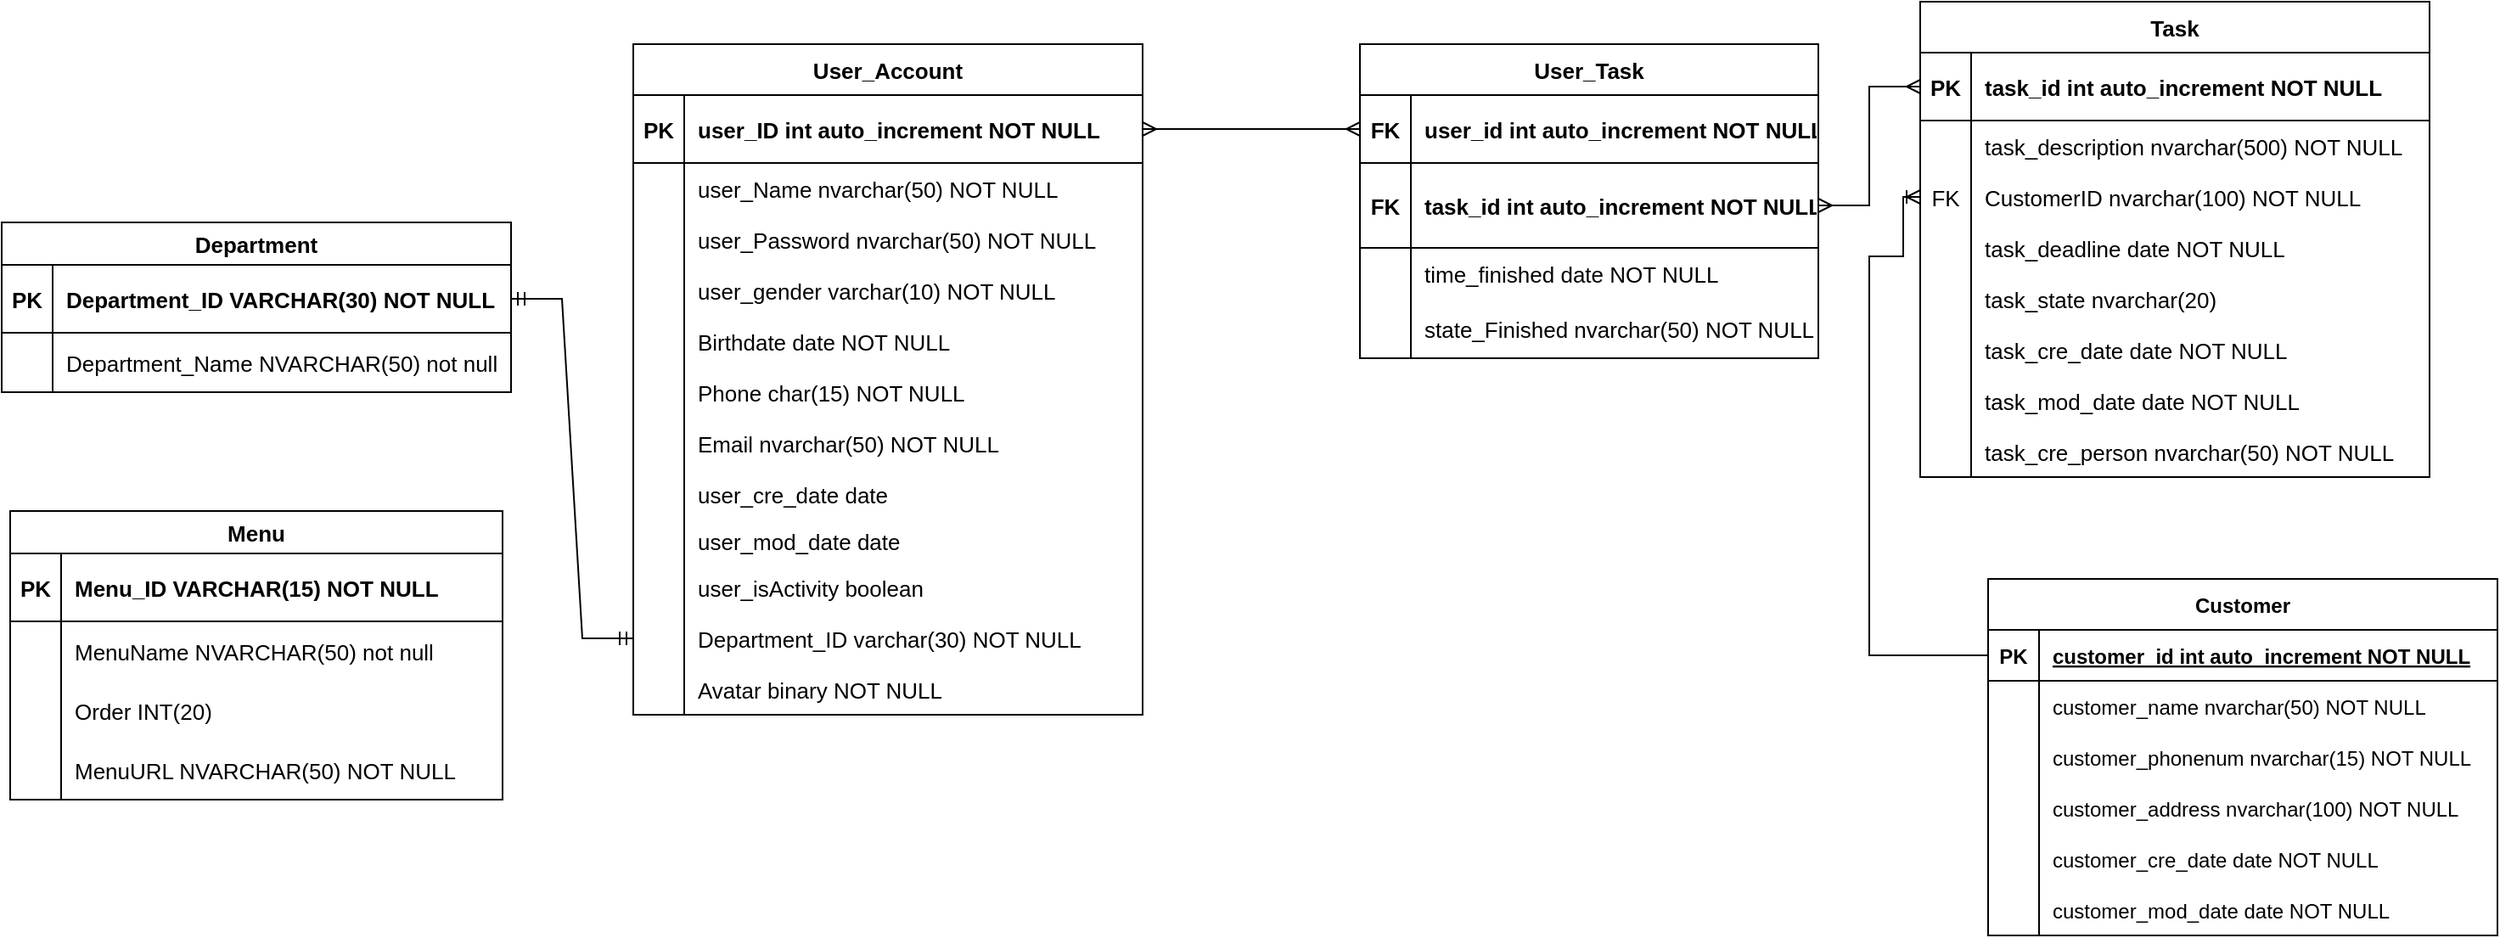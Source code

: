 <mxfile version="21.1.4" type="google">
  <diagram id="R2lEEEUBdFMjLlhIrx00" name="Page-1">
    <mxGraphModel grid="1" page="1" gridSize="10" guides="1" tooltips="1" connect="1" arrows="1" fold="1" pageScale="1" pageWidth="850" pageHeight="1100" math="0" shadow="0" extFonts="Permanent Marker^https://fonts.googleapis.com/css?family=Permanent+Marker">
      <root>
        <mxCell id="0" />
        <mxCell id="1" parent="0" />
        <mxCell id="C-vyLk0tnHw3VtMMgP7b-23" value="User_Account" style="shape=table;startSize=30;container=1;collapsible=1;childLayout=tableLayout;fixedRows=1;rowLines=0;fontStyle=1;align=center;resizeLast=1;fontSize=13;" vertex="1" parent="1">
          <mxGeometry x="272" y="45" width="300" height="395" as="geometry" />
        </mxCell>
        <mxCell id="C-vyLk0tnHw3VtMMgP7b-24" value="" style="shape=partialRectangle;collapsible=0;dropTarget=0;pointerEvents=0;fillColor=none;points=[[0,0.5],[1,0.5]];portConstraint=eastwest;top=0;left=0;right=0;bottom=1;fontSize=13;" vertex="1" parent="C-vyLk0tnHw3VtMMgP7b-23">
          <mxGeometry y="30" width="300" height="40" as="geometry" />
        </mxCell>
        <mxCell id="C-vyLk0tnHw3VtMMgP7b-25" value="PK" style="shape=partialRectangle;overflow=hidden;connectable=0;fillColor=none;top=0;left=0;bottom=0;right=0;fontStyle=1;fontSize=13;" vertex="1" parent="C-vyLk0tnHw3VtMMgP7b-24">
          <mxGeometry width="30" height="40" as="geometry">
            <mxRectangle width="30" height="40" as="alternateBounds" />
          </mxGeometry>
        </mxCell>
        <mxCell id="C-vyLk0tnHw3VtMMgP7b-26" value="user_ID int auto_increment NOT NULL " style="shape=partialRectangle;overflow=hidden;connectable=0;fillColor=none;top=0;left=0;bottom=0;right=0;align=left;spacingLeft=6;fontStyle=1;fontSize=13;" vertex="1" parent="C-vyLk0tnHw3VtMMgP7b-24">
          <mxGeometry x="30" width="270" height="40" as="geometry">
            <mxRectangle width="270" height="40" as="alternateBounds" />
          </mxGeometry>
        </mxCell>
        <mxCell id="C-vyLk0tnHw3VtMMgP7b-27" value="" style="shape=partialRectangle;collapsible=0;dropTarget=0;pointerEvents=0;fillColor=none;points=[[0,0.5],[1,0.5]];portConstraint=eastwest;top=0;left=0;right=0;bottom=0;fontSize=13;" vertex="1" parent="C-vyLk0tnHw3VtMMgP7b-23">
          <mxGeometry y="70" width="300" height="30" as="geometry" />
        </mxCell>
        <mxCell id="C-vyLk0tnHw3VtMMgP7b-28" value="" style="shape=partialRectangle;overflow=hidden;connectable=0;fillColor=none;top=0;left=0;bottom=0;right=0;fontSize=13;" vertex="1" parent="C-vyLk0tnHw3VtMMgP7b-27">
          <mxGeometry width="30" height="30" as="geometry">
            <mxRectangle width="30" height="30" as="alternateBounds" />
          </mxGeometry>
        </mxCell>
        <mxCell id="C-vyLk0tnHw3VtMMgP7b-29" value="user_Name nvarchar(50) NOT NULL" style="shape=partialRectangle;overflow=hidden;connectable=0;fillColor=none;top=0;left=0;bottom=0;right=0;align=left;spacingLeft=6;fontSize=13;" vertex="1" parent="C-vyLk0tnHw3VtMMgP7b-27">
          <mxGeometry x="30" width="270" height="30" as="geometry">
            <mxRectangle width="270" height="30" as="alternateBounds" />
          </mxGeometry>
        </mxCell>
        <mxCell id="prA6mU_sixb9fJJflWp0-28" value="" style="shape=partialRectangle;collapsible=0;dropTarget=0;pointerEvents=0;fillColor=none;points=[[0,0.5],[1,0.5]];portConstraint=eastwest;top=0;left=0;right=0;bottom=0;fontSize=13;" vertex="1" parent="C-vyLk0tnHw3VtMMgP7b-23">
          <mxGeometry y="100" width="300" height="30" as="geometry" />
        </mxCell>
        <mxCell id="prA6mU_sixb9fJJflWp0-29" value="" style="shape=partialRectangle;overflow=hidden;connectable=0;fillColor=none;top=0;left=0;bottom=0;right=0;fontSize=13;" vertex="1" parent="prA6mU_sixb9fJJflWp0-28">
          <mxGeometry width="30" height="30" as="geometry">
            <mxRectangle width="30" height="30" as="alternateBounds" />
          </mxGeometry>
        </mxCell>
        <mxCell id="prA6mU_sixb9fJJflWp0-30" value="user_Password nvarchar(50) NOT NULL" style="shape=partialRectangle;overflow=hidden;connectable=0;fillColor=none;top=0;left=0;bottom=0;right=0;align=left;spacingLeft=6;fontSize=13;" vertex="1" parent="prA6mU_sixb9fJJflWp0-28">
          <mxGeometry x="30" width="270" height="30" as="geometry">
            <mxRectangle width="270" height="30" as="alternateBounds" />
          </mxGeometry>
        </mxCell>
        <mxCell id="DdTX_X6-NOfNU6_jPgPi-24" value="" style="shape=partialRectangle;collapsible=0;dropTarget=0;pointerEvents=0;fillColor=none;points=[[0,0.5],[1,0.5]];portConstraint=eastwest;top=0;left=0;right=0;bottom=0;fontSize=13;" vertex="1" parent="C-vyLk0tnHw3VtMMgP7b-23">
          <mxGeometry y="130" width="300" height="30" as="geometry" />
        </mxCell>
        <mxCell id="DdTX_X6-NOfNU6_jPgPi-25" value="" style="shape=partialRectangle;overflow=hidden;connectable=0;fillColor=none;top=0;left=0;bottom=0;right=0;fontSize=13;" vertex="1" parent="DdTX_X6-NOfNU6_jPgPi-24">
          <mxGeometry width="30" height="30" as="geometry">
            <mxRectangle width="30" height="30" as="alternateBounds" />
          </mxGeometry>
        </mxCell>
        <mxCell id="DdTX_X6-NOfNU6_jPgPi-26" value="user_gender varchar(10) NOT NULL" style="shape=partialRectangle;overflow=hidden;connectable=0;fillColor=none;top=0;left=0;bottom=0;right=0;align=left;spacingLeft=6;fontSize=13;" vertex="1" parent="DdTX_X6-NOfNU6_jPgPi-24">
          <mxGeometry x="30" width="270" height="30" as="geometry">
            <mxRectangle width="270" height="30" as="alternateBounds" />
          </mxGeometry>
        </mxCell>
        <mxCell id="DdTX_X6-NOfNU6_jPgPi-120" value="" style="shape=partialRectangle;collapsible=0;dropTarget=0;pointerEvents=0;fillColor=none;points=[[0,0.5],[1,0.5]];portConstraint=eastwest;top=0;left=0;right=0;bottom=0;fontSize=13;" vertex="1" parent="C-vyLk0tnHw3VtMMgP7b-23">
          <mxGeometry y="160" width="300" height="30" as="geometry" />
        </mxCell>
        <mxCell id="DdTX_X6-NOfNU6_jPgPi-121" value="" style="shape=partialRectangle;overflow=hidden;connectable=0;fillColor=none;top=0;left=0;bottom=0;right=0;fontSize=13;" vertex="1" parent="DdTX_X6-NOfNU6_jPgPi-120">
          <mxGeometry width="30" height="30" as="geometry">
            <mxRectangle width="30" height="30" as="alternateBounds" />
          </mxGeometry>
        </mxCell>
        <mxCell id="DdTX_X6-NOfNU6_jPgPi-122" value="Birthdate date NOT NULL" style="shape=partialRectangle;overflow=hidden;connectable=0;fillColor=none;top=0;left=0;bottom=0;right=0;align=left;spacingLeft=6;fontSize=13;" vertex="1" parent="DdTX_X6-NOfNU6_jPgPi-120">
          <mxGeometry x="30" width="270" height="30" as="geometry">
            <mxRectangle width="270" height="30" as="alternateBounds" />
          </mxGeometry>
        </mxCell>
        <mxCell id="prA6mU_sixb9fJJflWp0-19" value="" style="shape=partialRectangle;collapsible=0;dropTarget=0;pointerEvents=0;fillColor=none;points=[[0,0.5],[1,0.5]];portConstraint=eastwest;top=0;left=0;right=0;bottom=0;fontSize=13;" vertex="1" parent="C-vyLk0tnHw3VtMMgP7b-23">
          <mxGeometry y="190" width="300" height="30" as="geometry" />
        </mxCell>
        <mxCell id="prA6mU_sixb9fJJflWp0-20" value="" style="shape=partialRectangle;overflow=hidden;connectable=0;fillColor=none;top=0;left=0;bottom=0;right=0;fontSize=13;" vertex="1" parent="prA6mU_sixb9fJJflWp0-19">
          <mxGeometry width="30" height="30" as="geometry">
            <mxRectangle width="30" height="30" as="alternateBounds" />
          </mxGeometry>
        </mxCell>
        <mxCell id="prA6mU_sixb9fJJflWp0-21" value="Phone char(15) NOT NULL" style="shape=partialRectangle;overflow=hidden;connectable=0;fillColor=none;top=0;left=0;bottom=0;right=0;align=left;spacingLeft=6;fontSize=13;" vertex="1" parent="prA6mU_sixb9fJJflWp0-19">
          <mxGeometry x="30" width="270" height="30" as="geometry">
            <mxRectangle width="270" height="30" as="alternateBounds" />
          </mxGeometry>
        </mxCell>
        <mxCell id="prA6mU_sixb9fJJflWp0-31" value="" style="shape=partialRectangle;collapsible=0;dropTarget=0;pointerEvents=0;fillColor=none;points=[[0,0.5],[1,0.5]];portConstraint=eastwest;top=0;left=0;right=0;bottom=0;fontSize=13;" vertex="1" parent="C-vyLk0tnHw3VtMMgP7b-23">
          <mxGeometry y="220" width="300" height="30" as="geometry" />
        </mxCell>
        <mxCell id="prA6mU_sixb9fJJflWp0-32" value="" style="shape=partialRectangle;overflow=hidden;connectable=0;fillColor=none;top=0;left=0;bottom=0;right=0;fontSize=13;" vertex="1" parent="prA6mU_sixb9fJJflWp0-31">
          <mxGeometry width="30" height="30" as="geometry">
            <mxRectangle width="30" height="30" as="alternateBounds" />
          </mxGeometry>
        </mxCell>
        <mxCell id="prA6mU_sixb9fJJflWp0-33" value="Email nvarchar(50) NOT NULL" style="shape=partialRectangle;overflow=hidden;connectable=0;fillColor=none;top=0;left=0;bottom=0;right=0;align=left;spacingLeft=6;fontSize=13;" vertex="1" parent="prA6mU_sixb9fJJflWp0-31">
          <mxGeometry x="30" width="270" height="30" as="geometry">
            <mxRectangle width="270" height="30" as="alternateBounds" />
          </mxGeometry>
        </mxCell>
        <mxCell id="prA6mU_sixb9fJJflWp0-74" value="" style="shape=partialRectangle;collapsible=0;dropTarget=0;pointerEvents=0;fillColor=none;points=[[0,0.5],[1,0.5]];portConstraint=eastwest;top=0;left=0;right=0;bottom=0;fontSize=13;" vertex="1" parent="C-vyLk0tnHw3VtMMgP7b-23">
          <mxGeometry y="250" width="300" height="30" as="geometry" />
        </mxCell>
        <mxCell id="prA6mU_sixb9fJJflWp0-75" value="" style="shape=partialRectangle;overflow=hidden;connectable=0;fillColor=none;top=0;left=0;bottom=0;right=0;fontSize=13;" vertex="1" parent="prA6mU_sixb9fJJflWp0-74">
          <mxGeometry width="30" height="30" as="geometry">
            <mxRectangle width="30" height="30" as="alternateBounds" />
          </mxGeometry>
        </mxCell>
        <mxCell id="prA6mU_sixb9fJJflWp0-76" value="user_cre_date date " style="shape=partialRectangle;overflow=hidden;connectable=0;fillColor=none;top=0;left=0;bottom=0;right=0;align=left;spacingLeft=6;fontSize=13;" vertex="1" parent="prA6mU_sixb9fJJflWp0-74">
          <mxGeometry x="30" width="270" height="30" as="geometry">
            <mxRectangle width="270" height="30" as="alternateBounds" />
          </mxGeometry>
        </mxCell>
        <mxCell id="prA6mU_sixb9fJJflWp0-77" value="" style="shape=partialRectangle;collapsible=0;dropTarget=0;pointerEvents=0;fillColor=none;points=[[0,0.5],[1,0.5]];portConstraint=eastwest;top=0;left=0;right=0;bottom=0;fontSize=13;" vertex="1" parent="C-vyLk0tnHw3VtMMgP7b-23">
          <mxGeometry y="280" width="300" height="25" as="geometry" />
        </mxCell>
        <mxCell id="prA6mU_sixb9fJJflWp0-78" value="" style="shape=partialRectangle;overflow=hidden;connectable=0;fillColor=none;top=0;left=0;bottom=0;right=0;fontSize=13;" vertex="1" parent="prA6mU_sixb9fJJflWp0-77">
          <mxGeometry width="30" height="25" as="geometry">
            <mxRectangle width="30" height="25" as="alternateBounds" />
          </mxGeometry>
        </mxCell>
        <mxCell id="prA6mU_sixb9fJJflWp0-79" value="user_mod_date date " style="shape=partialRectangle;overflow=hidden;connectable=0;fillColor=none;top=0;left=0;bottom=0;right=0;align=left;spacingLeft=6;fontSize=13;" vertex="1" parent="prA6mU_sixb9fJJflWp0-77">
          <mxGeometry x="30" width="270" height="25" as="geometry">
            <mxRectangle width="270" height="25" as="alternateBounds" />
          </mxGeometry>
        </mxCell>
        <mxCell id="prA6mU_sixb9fJJflWp0-80" value="" style="shape=partialRectangle;collapsible=0;dropTarget=0;pointerEvents=0;fillColor=none;points=[[0,0.5],[1,0.5]];portConstraint=eastwest;top=0;left=0;right=0;bottom=0;fontSize=13;" vertex="1" parent="C-vyLk0tnHw3VtMMgP7b-23">
          <mxGeometry y="305" width="300" height="30" as="geometry" />
        </mxCell>
        <mxCell id="prA6mU_sixb9fJJflWp0-81" value="" style="shape=partialRectangle;overflow=hidden;connectable=0;fillColor=none;top=0;left=0;bottom=0;right=0;fontSize=13;" vertex="1" parent="prA6mU_sixb9fJJflWp0-80">
          <mxGeometry width="30" height="30" as="geometry">
            <mxRectangle width="30" height="30" as="alternateBounds" />
          </mxGeometry>
        </mxCell>
        <mxCell id="prA6mU_sixb9fJJflWp0-82" value="user_isActivity boolean " style="shape=partialRectangle;overflow=hidden;connectable=0;fillColor=none;top=0;left=0;bottom=0;right=0;align=left;spacingLeft=6;fontSize=13;" vertex="1" parent="prA6mU_sixb9fJJflWp0-80">
          <mxGeometry x="30" width="270" height="30" as="geometry">
            <mxRectangle width="270" height="30" as="alternateBounds" />
          </mxGeometry>
        </mxCell>
        <mxCell id="DdTX_X6-NOfNU6_jPgPi-31" value="" style="shape=partialRectangle;collapsible=0;dropTarget=0;pointerEvents=0;fillColor=none;points=[[0,0.5],[1,0.5]];portConstraint=eastwest;top=0;left=0;right=0;bottom=0;fontSize=13;" vertex="1" parent="C-vyLk0tnHw3VtMMgP7b-23">
          <mxGeometry y="335" width="300" height="30" as="geometry" />
        </mxCell>
        <mxCell id="DdTX_X6-NOfNU6_jPgPi-32" value="" style="shape=partialRectangle;overflow=hidden;connectable=0;fillColor=none;top=0;left=0;bottom=0;right=0;fontSize=13;" vertex="1" parent="DdTX_X6-NOfNU6_jPgPi-31">
          <mxGeometry width="30" height="30" as="geometry">
            <mxRectangle width="30" height="30" as="alternateBounds" />
          </mxGeometry>
        </mxCell>
        <mxCell id="DdTX_X6-NOfNU6_jPgPi-33" value="Department_ID varchar(30) NOT NULL" style="shape=partialRectangle;overflow=hidden;connectable=0;fillColor=none;top=0;left=0;bottom=0;right=0;align=left;spacingLeft=6;fontSize=13;" vertex="1" parent="DdTX_X6-NOfNU6_jPgPi-31">
          <mxGeometry x="30" width="270" height="30" as="geometry">
            <mxRectangle width="270" height="30" as="alternateBounds" />
          </mxGeometry>
        </mxCell>
        <mxCell id="DdTX_X6-NOfNU6_jPgPi-126" value="" style="shape=partialRectangle;collapsible=0;dropTarget=0;pointerEvents=0;fillColor=none;points=[[0,0.5],[1,0.5]];portConstraint=eastwest;top=0;left=0;right=0;bottom=0;fontSize=13;" vertex="1" parent="C-vyLk0tnHw3VtMMgP7b-23">
          <mxGeometry y="365" width="300" height="30" as="geometry" />
        </mxCell>
        <mxCell id="DdTX_X6-NOfNU6_jPgPi-127" value="" style="shape=partialRectangle;overflow=hidden;connectable=0;fillColor=none;top=0;left=0;bottom=0;right=0;fontSize=13;" vertex="1" parent="DdTX_X6-NOfNU6_jPgPi-126">
          <mxGeometry width="30" height="30" as="geometry">
            <mxRectangle width="30" height="30" as="alternateBounds" />
          </mxGeometry>
        </mxCell>
        <mxCell id="DdTX_X6-NOfNU6_jPgPi-128" value="Avatar binary NOT NULL" style="shape=partialRectangle;overflow=hidden;connectable=0;fillColor=none;top=0;left=0;bottom=0;right=0;align=left;spacingLeft=6;fontSize=13;" vertex="1" parent="DdTX_X6-NOfNU6_jPgPi-126">
          <mxGeometry x="30" width="270" height="30" as="geometry">
            <mxRectangle width="270" height="30" as="alternateBounds" />
          </mxGeometry>
        </mxCell>
        <mxCell id="prA6mU_sixb9fJJflWp0-43" value="Task" style="shape=table;startSize=30;container=1;collapsible=1;childLayout=tableLayout;fixedRows=1;rowLines=0;fontStyle=1;align=center;resizeLast=1;fontSize=13;" vertex="1" parent="1">
          <mxGeometry x="1030" y="20" width="300" height="280" as="geometry" />
        </mxCell>
        <mxCell id="prA6mU_sixb9fJJflWp0-44" value="" style="shape=partialRectangle;collapsible=0;dropTarget=0;pointerEvents=0;fillColor=none;points=[[0,0.5],[1,0.5]];portConstraint=eastwest;top=0;left=0;right=0;bottom=1;fontSize=13;" vertex="1" parent="prA6mU_sixb9fJJflWp0-43">
          <mxGeometry y="30" width="300" height="40" as="geometry" />
        </mxCell>
        <mxCell id="prA6mU_sixb9fJJflWp0-45" value="PK" style="shape=partialRectangle;overflow=hidden;connectable=0;fillColor=none;top=0;left=0;bottom=0;right=0;fontStyle=1;fontSize=13;" vertex="1" parent="prA6mU_sixb9fJJflWp0-44">
          <mxGeometry width="30" height="40" as="geometry">
            <mxRectangle width="30" height="40" as="alternateBounds" />
          </mxGeometry>
        </mxCell>
        <mxCell id="prA6mU_sixb9fJJflWp0-46" value="task_id int auto_increment NOT NULL " style="shape=partialRectangle;overflow=hidden;connectable=0;fillColor=none;top=0;left=0;bottom=0;right=0;align=left;spacingLeft=6;fontStyle=1;fontSize=13;" vertex="1" parent="prA6mU_sixb9fJJflWp0-44">
          <mxGeometry x="30" width="270" height="40" as="geometry">
            <mxRectangle width="270" height="40" as="alternateBounds" />
          </mxGeometry>
        </mxCell>
        <mxCell id="prA6mU_sixb9fJJflWp0-47" value="" style="shape=partialRectangle;collapsible=0;dropTarget=0;pointerEvents=0;fillColor=none;points=[[0,0.5],[1,0.5]];portConstraint=eastwest;top=0;left=0;right=0;bottom=0;fontSize=13;" vertex="1" parent="prA6mU_sixb9fJJflWp0-43">
          <mxGeometry y="70" width="300" height="30" as="geometry" />
        </mxCell>
        <mxCell id="prA6mU_sixb9fJJflWp0-48" value="" style="shape=partialRectangle;overflow=hidden;connectable=0;fillColor=none;top=0;left=0;bottom=0;right=0;fontSize=13;" vertex="1" parent="prA6mU_sixb9fJJflWp0-47">
          <mxGeometry width="30" height="30" as="geometry">
            <mxRectangle width="30" height="30" as="alternateBounds" />
          </mxGeometry>
        </mxCell>
        <mxCell id="prA6mU_sixb9fJJflWp0-49" value="task_description nvarchar(500) NOT NULL" style="shape=partialRectangle;overflow=hidden;connectable=0;fillColor=none;top=0;left=0;bottom=0;right=0;align=left;spacingLeft=6;fontSize=13;" vertex="1" parent="prA6mU_sixb9fJJflWp0-47">
          <mxGeometry x="30" width="270" height="30" as="geometry">
            <mxRectangle width="270" height="30" as="alternateBounds" />
          </mxGeometry>
        </mxCell>
        <mxCell id="prA6mU_sixb9fJJflWp0-83" value="" style="shape=partialRectangle;collapsible=0;dropTarget=0;pointerEvents=0;fillColor=none;points=[[0,0.5],[1,0.5]];portConstraint=eastwest;top=0;left=0;right=0;bottom=0;fontSize=13;" vertex="1" parent="prA6mU_sixb9fJJflWp0-43">
          <mxGeometry y="100" width="300" height="30" as="geometry" />
        </mxCell>
        <mxCell id="prA6mU_sixb9fJJflWp0-84" value="FK" style="shape=partialRectangle;overflow=hidden;connectable=0;fillColor=none;top=0;left=0;bottom=0;right=0;fontSize=13;" vertex="1" parent="prA6mU_sixb9fJJflWp0-83">
          <mxGeometry width="30" height="30" as="geometry">
            <mxRectangle width="30" height="30" as="alternateBounds" />
          </mxGeometry>
        </mxCell>
        <mxCell id="prA6mU_sixb9fJJflWp0-85" value="CustomerID nvarchar(100) NOT NULL" style="shape=partialRectangle;overflow=hidden;connectable=0;fillColor=none;top=0;left=0;bottom=0;right=0;align=left;spacingLeft=6;fontSize=13;" vertex="1" parent="prA6mU_sixb9fJJflWp0-83">
          <mxGeometry x="30" width="270" height="30" as="geometry">
            <mxRectangle width="270" height="30" as="alternateBounds" />
          </mxGeometry>
        </mxCell>
        <mxCell id="prA6mU_sixb9fJJflWp0-50" value="" style="shape=partialRectangle;collapsible=0;dropTarget=0;pointerEvents=0;fillColor=none;points=[[0,0.5],[1,0.5]];portConstraint=eastwest;top=0;left=0;right=0;bottom=0;fontSize=13;" vertex="1" parent="prA6mU_sixb9fJJflWp0-43">
          <mxGeometry y="130" width="300" height="30" as="geometry" />
        </mxCell>
        <mxCell id="prA6mU_sixb9fJJflWp0-51" value="" style="shape=partialRectangle;overflow=hidden;connectable=0;fillColor=none;top=0;left=0;bottom=0;right=0;fontSize=13;" vertex="1" parent="prA6mU_sixb9fJJflWp0-50">
          <mxGeometry width="30" height="30" as="geometry">
            <mxRectangle width="30" height="30" as="alternateBounds" />
          </mxGeometry>
        </mxCell>
        <mxCell id="prA6mU_sixb9fJJflWp0-52" value="task_deadline date NOT NULL" style="shape=partialRectangle;overflow=hidden;connectable=0;fillColor=none;top=0;left=0;bottom=0;right=0;align=left;spacingLeft=6;fontSize=13;" vertex="1" parent="prA6mU_sixb9fJJflWp0-50">
          <mxGeometry x="30" width="270" height="30" as="geometry">
            <mxRectangle width="270" height="30" as="alternateBounds" />
          </mxGeometry>
        </mxCell>
        <mxCell id="prA6mU_sixb9fJJflWp0-59" value="" style="shape=partialRectangle;collapsible=0;dropTarget=0;pointerEvents=0;fillColor=none;points=[[0,0.5],[1,0.5]];portConstraint=eastwest;top=0;left=0;right=0;bottom=0;fontSize=13;" vertex="1" parent="prA6mU_sixb9fJJflWp0-43">
          <mxGeometry y="160" width="300" height="30" as="geometry" />
        </mxCell>
        <mxCell id="prA6mU_sixb9fJJflWp0-60" value="" style="shape=partialRectangle;overflow=hidden;connectable=0;fillColor=none;top=0;left=0;bottom=0;right=0;fontSize=13;" vertex="1" parent="prA6mU_sixb9fJJflWp0-59">
          <mxGeometry width="30" height="30" as="geometry">
            <mxRectangle width="30" height="30" as="alternateBounds" />
          </mxGeometry>
        </mxCell>
        <mxCell id="prA6mU_sixb9fJJflWp0-61" value="task_state nvarchar(20)" style="shape=partialRectangle;overflow=hidden;connectable=0;fillColor=none;top=0;left=0;bottom=0;right=0;align=left;spacingLeft=6;fontSize=13;" vertex="1" parent="prA6mU_sixb9fJJflWp0-59">
          <mxGeometry x="30" width="270" height="30" as="geometry">
            <mxRectangle width="270" height="30" as="alternateBounds" />
          </mxGeometry>
        </mxCell>
        <mxCell id="prA6mU_sixb9fJJflWp0-53" value="" style="shape=partialRectangle;collapsible=0;dropTarget=0;pointerEvents=0;fillColor=none;points=[[0,0.5],[1,0.5]];portConstraint=eastwest;top=0;left=0;right=0;bottom=0;fontSize=13;" vertex="1" parent="prA6mU_sixb9fJJflWp0-43">
          <mxGeometry y="190" width="300" height="30" as="geometry" />
        </mxCell>
        <mxCell id="prA6mU_sixb9fJJflWp0-54" value="" style="shape=partialRectangle;overflow=hidden;connectable=0;fillColor=none;top=0;left=0;bottom=0;right=0;fontSize=13;" vertex="1" parent="prA6mU_sixb9fJJflWp0-53">
          <mxGeometry width="30" height="30" as="geometry">
            <mxRectangle width="30" height="30" as="alternateBounds" />
          </mxGeometry>
        </mxCell>
        <mxCell id="prA6mU_sixb9fJJflWp0-55" value="task_cre_date date NOT NULL" style="shape=partialRectangle;overflow=hidden;connectable=0;fillColor=none;top=0;left=0;bottom=0;right=0;align=left;spacingLeft=6;fontSize=13;" vertex="1" parent="prA6mU_sixb9fJJflWp0-53">
          <mxGeometry x="30" width="270" height="30" as="geometry">
            <mxRectangle width="270" height="30" as="alternateBounds" />
          </mxGeometry>
        </mxCell>
        <mxCell id="prA6mU_sixb9fJJflWp0-56" value="" style="shape=partialRectangle;collapsible=0;dropTarget=0;pointerEvents=0;fillColor=none;points=[[0,0.5],[1,0.5]];portConstraint=eastwest;top=0;left=0;right=0;bottom=0;fontSize=13;" vertex="1" parent="prA6mU_sixb9fJJflWp0-43">
          <mxGeometry y="220" width="300" height="30" as="geometry" />
        </mxCell>
        <mxCell id="prA6mU_sixb9fJJflWp0-57" value="" style="shape=partialRectangle;overflow=hidden;connectable=0;fillColor=none;top=0;left=0;bottom=0;right=0;fontSize=13;" vertex="1" parent="prA6mU_sixb9fJJflWp0-56">
          <mxGeometry width="30" height="30" as="geometry">
            <mxRectangle width="30" height="30" as="alternateBounds" />
          </mxGeometry>
        </mxCell>
        <mxCell id="prA6mU_sixb9fJJflWp0-58" value="task_mod_date date NOT NULL" style="shape=partialRectangle;overflow=hidden;connectable=0;fillColor=none;top=0;left=0;bottom=0;right=0;align=left;spacingLeft=6;fontSize=13;" vertex="1" parent="prA6mU_sixb9fJJflWp0-56">
          <mxGeometry x="30" width="270" height="30" as="geometry">
            <mxRectangle width="270" height="30" as="alternateBounds" />
          </mxGeometry>
        </mxCell>
        <mxCell id="prA6mU_sixb9fJJflWp0-86" value="" style="shape=partialRectangle;collapsible=0;dropTarget=0;pointerEvents=0;fillColor=none;points=[[0,0.5],[1,0.5]];portConstraint=eastwest;top=0;left=0;right=0;bottom=0;fontSize=13;" vertex="1" parent="prA6mU_sixb9fJJflWp0-43">
          <mxGeometry y="250" width="300" height="30" as="geometry" />
        </mxCell>
        <mxCell id="prA6mU_sixb9fJJflWp0-87" value="" style="shape=partialRectangle;overflow=hidden;connectable=0;fillColor=none;top=0;left=0;bottom=0;right=0;fontSize=13;" vertex="1" parent="prA6mU_sixb9fJJflWp0-86">
          <mxGeometry width="30" height="30" as="geometry">
            <mxRectangle width="30" height="30" as="alternateBounds" />
          </mxGeometry>
        </mxCell>
        <mxCell id="prA6mU_sixb9fJJflWp0-88" value="task_cre_person nvarchar(50) NOT NULL" style="shape=partialRectangle;overflow=hidden;connectable=0;fillColor=none;top=0;left=0;bottom=0;right=0;align=left;spacingLeft=6;fontSize=13;" vertex="1" parent="prA6mU_sixb9fJJflWp0-86">
          <mxGeometry x="30" width="270" height="30" as="geometry">
            <mxRectangle width="270" height="30" as="alternateBounds" />
          </mxGeometry>
        </mxCell>
        <mxCell id="prA6mU_sixb9fJJflWp0-89" value="User_Task" style="shape=table;startSize=30;container=1;collapsible=1;childLayout=tableLayout;fixedRows=1;rowLines=0;fontStyle=1;align=center;resizeLast=1;fontSize=13;" vertex="1" parent="1">
          <mxGeometry x="700" y="45" width="270" height="185" as="geometry" />
        </mxCell>
        <mxCell id="prA6mU_sixb9fJJflWp0-90" value="" style="shape=partialRectangle;collapsible=0;dropTarget=0;pointerEvents=0;fillColor=none;points=[[0,0.5],[1,0.5]];portConstraint=eastwest;top=0;left=0;right=0;bottom=1;fontSize=13;" vertex="1" parent="prA6mU_sixb9fJJflWp0-89">
          <mxGeometry y="30" width="270" height="40" as="geometry" />
        </mxCell>
        <mxCell id="prA6mU_sixb9fJJflWp0-91" value="FK" style="shape=partialRectangle;overflow=hidden;connectable=0;fillColor=none;top=0;left=0;bottom=0;right=0;fontStyle=1;fontSize=13;" vertex="1" parent="prA6mU_sixb9fJJflWp0-90">
          <mxGeometry width="30" height="40" as="geometry">
            <mxRectangle width="30" height="40" as="alternateBounds" />
          </mxGeometry>
        </mxCell>
        <mxCell id="prA6mU_sixb9fJJflWp0-92" value="user_id int auto_increment NOT NULL" style="shape=partialRectangle;overflow=hidden;connectable=0;fillColor=none;top=0;left=0;bottom=0;right=0;align=left;spacingLeft=6;fontStyle=1;fontSize=13;" vertex="1" parent="prA6mU_sixb9fJJflWp0-90">
          <mxGeometry x="30" width="240" height="40" as="geometry">
            <mxRectangle width="240" height="40" as="alternateBounds" />
          </mxGeometry>
        </mxCell>
        <mxCell id="prA6mU_sixb9fJJflWp0-114" value="" style="shape=partialRectangle;collapsible=0;dropTarget=0;pointerEvents=0;fillColor=none;points=[[0,0.5],[1,0.5]];portConstraint=eastwest;top=0;left=0;right=0;bottom=1;fontSize=13;" vertex="1" parent="prA6mU_sixb9fJJflWp0-89">
          <mxGeometry y="70" width="270" height="50" as="geometry" />
        </mxCell>
        <mxCell id="prA6mU_sixb9fJJflWp0-115" value="FK" style="shape=partialRectangle;overflow=hidden;connectable=0;fillColor=none;top=0;left=0;bottom=0;right=0;fontStyle=1;fontSize=13;" vertex="1" parent="prA6mU_sixb9fJJflWp0-114">
          <mxGeometry width="30" height="50" as="geometry">
            <mxRectangle width="30" height="50" as="alternateBounds" />
          </mxGeometry>
        </mxCell>
        <mxCell id="prA6mU_sixb9fJJflWp0-116" value="task_id int auto_increment NOT NULL " style="shape=partialRectangle;overflow=hidden;connectable=0;fillColor=none;top=0;left=0;bottom=0;right=0;align=left;spacingLeft=6;fontStyle=1;fontSize=13;" vertex="1" parent="prA6mU_sixb9fJJflWp0-114">
          <mxGeometry x="30" width="240" height="50" as="geometry">
            <mxRectangle width="240" height="50" as="alternateBounds" />
          </mxGeometry>
        </mxCell>
        <mxCell id="DdTX_X6-NOfNU6_jPgPi-143" value="" style="shape=partialRectangle;collapsible=0;dropTarget=0;pointerEvents=0;fillColor=none;points=[[0,0.5],[1,0.5]];portConstraint=eastwest;top=0;left=0;right=0;bottom=0;fontSize=13;" vertex="1" parent="prA6mU_sixb9fJJflWp0-89">
          <mxGeometry y="120" width="270" height="30" as="geometry" />
        </mxCell>
        <mxCell id="DdTX_X6-NOfNU6_jPgPi-144" value="" style="shape=partialRectangle;overflow=hidden;connectable=0;fillColor=none;top=0;left=0;bottom=0;right=0;fontSize=13;" vertex="1" parent="DdTX_X6-NOfNU6_jPgPi-143">
          <mxGeometry width="30" height="30" as="geometry">
            <mxRectangle width="30" height="30" as="alternateBounds" />
          </mxGeometry>
        </mxCell>
        <mxCell id="DdTX_X6-NOfNU6_jPgPi-145" value="time_finished date NOT NULL" style="shape=partialRectangle;overflow=hidden;connectable=0;fillColor=none;top=0;left=0;bottom=0;right=0;align=left;spacingLeft=6;fontSize=13;" vertex="1" parent="DdTX_X6-NOfNU6_jPgPi-143">
          <mxGeometry x="30" width="240" height="30" as="geometry">
            <mxRectangle width="240" height="30" as="alternateBounds" />
          </mxGeometry>
        </mxCell>
        <mxCell id="DdTX_X6-NOfNU6_jPgPi-146" value="" style="shape=partialRectangle;collapsible=0;dropTarget=0;pointerEvents=0;fillColor=none;points=[[0,0.5],[1,0.5]];portConstraint=eastwest;top=0;left=0;right=0;bottom=0;fontSize=13;" vertex="1" parent="prA6mU_sixb9fJJflWp0-89">
          <mxGeometry y="150" width="270" height="35" as="geometry" />
        </mxCell>
        <mxCell id="DdTX_X6-NOfNU6_jPgPi-147" value="" style="shape=partialRectangle;overflow=hidden;connectable=0;fillColor=none;top=0;left=0;bottom=0;right=0;fontSize=13;" vertex="1" parent="DdTX_X6-NOfNU6_jPgPi-146">
          <mxGeometry width="30" height="35" as="geometry">
            <mxRectangle width="30" height="35" as="alternateBounds" />
          </mxGeometry>
        </mxCell>
        <mxCell id="DdTX_X6-NOfNU6_jPgPi-148" value="state_Finished nvarchar(50) NOT NULL" style="shape=partialRectangle;overflow=hidden;connectable=0;fillColor=none;top=0;left=0;bottom=0;right=0;align=left;spacingLeft=6;fontSize=13;" vertex="1" parent="DdTX_X6-NOfNU6_jPgPi-146">
          <mxGeometry x="30" width="240" height="35" as="geometry">
            <mxRectangle width="240" height="35" as="alternateBounds" />
          </mxGeometry>
        </mxCell>
        <mxCell id="wCF2HM62ZOPdXkBTxJlo-63" value="" style="edgeStyle=entityRelationEdgeStyle;fontSize=12;html=1;endArrow=ERmany;startArrow=ERmany;rounded=0;entryX=0;entryY=0.5;entryDx=0;entryDy=0;exitX=1;exitY=0.5;exitDx=0;exitDy=0;" edge="1" parent="1" source="C-vyLk0tnHw3VtMMgP7b-24" target="prA6mU_sixb9fJJflWp0-90">
          <mxGeometry width="100" height="100" relative="1" as="geometry">
            <mxPoint x="590" y="290" as="sourcePoint" />
            <mxPoint x="690" y="190" as="targetPoint" />
          </mxGeometry>
        </mxCell>
        <mxCell id="wCF2HM62ZOPdXkBTxJlo-64" value="" style="edgeStyle=entityRelationEdgeStyle;fontSize=12;html=1;endArrow=ERmany;startArrow=ERmany;rounded=0;exitX=1;exitY=0.5;exitDx=0;exitDy=0;" edge="1" parent="1" source="prA6mU_sixb9fJJflWp0-114" target="prA6mU_sixb9fJJflWp0-44">
          <mxGeometry width="100" height="100" relative="1" as="geometry">
            <mxPoint x="590" y="290" as="sourcePoint" />
            <mxPoint x="690" y="190" as="targetPoint" />
          </mxGeometry>
        </mxCell>
        <mxCell id="DdTX_X6-NOfNU6_jPgPi-1" value="Customer" style="shape=table;startSize=30;container=1;collapsible=1;childLayout=tableLayout;fixedRows=1;rowLines=0;fontStyle=1;align=center;resizeLast=1;" vertex="1" parent="1">
          <mxGeometry x="1070" y="360" width="300" height="210" as="geometry" />
        </mxCell>
        <mxCell id="DdTX_X6-NOfNU6_jPgPi-2" value="" style="shape=partialRectangle;collapsible=0;dropTarget=0;pointerEvents=0;fillColor=none;points=[[0,0.5],[1,0.5]];portConstraint=eastwest;top=0;left=0;right=0;bottom=1;" vertex="1" parent="DdTX_X6-NOfNU6_jPgPi-1">
          <mxGeometry y="30" width="300" height="30" as="geometry" />
        </mxCell>
        <mxCell id="DdTX_X6-NOfNU6_jPgPi-3" value="PK" style="shape=partialRectangle;overflow=hidden;connectable=0;fillColor=none;top=0;left=0;bottom=0;right=0;fontStyle=1;" vertex="1" parent="DdTX_X6-NOfNU6_jPgPi-2">
          <mxGeometry width="30" height="30" as="geometry">
            <mxRectangle width="30" height="30" as="alternateBounds" />
          </mxGeometry>
        </mxCell>
        <mxCell id="DdTX_X6-NOfNU6_jPgPi-4" value="customer_id int auto_increment NOT NULL " style="shape=partialRectangle;overflow=hidden;connectable=0;fillColor=none;top=0;left=0;bottom=0;right=0;align=left;spacingLeft=6;fontStyle=5;" vertex="1" parent="DdTX_X6-NOfNU6_jPgPi-2">
          <mxGeometry x="30" width="270" height="30" as="geometry">
            <mxRectangle width="270" height="30" as="alternateBounds" />
          </mxGeometry>
        </mxCell>
        <mxCell id="DdTX_X6-NOfNU6_jPgPi-5" value="" style="shape=partialRectangle;collapsible=0;dropTarget=0;pointerEvents=0;fillColor=none;points=[[0,0.5],[1,0.5]];portConstraint=eastwest;top=0;left=0;right=0;bottom=0;" vertex="1" parent="DdTX_X6-NOfNU6_jPgPi-1">
          <mxGeometry y="60" width="300" height="30" as="geometry" />
        </mxCell>
        <mxCell id="DdTX_X6-NOfNU6_jPgPi-6" value="" style="shape=partialRectangle;overflow=hidden;connectable=0;fillColor=none;top=0;left=0;bottom=0;right=0;" vertex="1" parent="DdTX_X6-NOfNU6_jPgPi-5">
          <mxGeometry width="30" height="30" as="geometry">
            <mxRectangle width="30" height="30" as="alternateBounds" />
          </mxGeometry>
        </mxCell>
        <mxCell id="DdTX_X6-NOfNU6_jPgPi-7" value="customer_name nvarchar(50) NOT NULL    " style="shape=partialRectangle;overflow=hidden;connectable=0;fillColor=none;top=0;left=0;bottom=0;right=0;align=left;spacingLeft=6;" vertex="1" parent="DdTX_X6-NOfNU6_jPgPi-5">
          <mxGeometry x="30" width="270" height="30" as="geometry">
            <mxRectangle width="270" height="30" as="alternateBounds" />
          </mxGeometry>
        </mxCell>
        <mxCell id="DdTX_X6-NOfNU6_jPgPi-8" value="" style="shape=partialRectangle;collapsible=0;dropTarget=0;pointerEvents=0;fillColor=none;points=[[0,0.5],[1,0.5]];portConstraint=eastwest;top=0;left=0;right=0;bottom=0;" vertex="1" parent="DdTX_X6-NOfNU6_jPgPi-1">
          <mxGeometry y="90" width="300" height="30" as="geometry" />
        </mxCell>
        <mxCell id="DdTX_X6-NOfNU6_jPgPi-9" value="" style="shape=partialRectangle;overflow=hidden;connectable=0;fillColor=none;top=0;left=0;bottom=0;right=0;" vertex="1" parent="DdTX_X6-NOfNU6_jPgPi-8">
          <mxGeometry width="30" height="30" as="geometry">
            <mxRectangle width="30" height="30" as="alternateBounds" />
          </mxGeometry>
        </mxCell>
        <mxCell id="DdTX_X6-NOfNU6_jPgPi-10" value="customer_phonenum nvarchar(15) NOT NULL" style="shape=partialRectangle;overflow=hidden;connectable=0;fillColor=none;top=0;left=0;bottom=0;right=0;align=left;spacingLeft=6;" vertex="1" parent="DdTX_X6-NOfNU6_jPgPi-8">
          <mxGeometry x="30" width="270" height="30" as="geometry">
            <mxRectangle width="270" height="30" as="alternateBounds" />
          </mxGeometry>
        </mxCell>
        <mxCell id="DdTX_X6-NOfNU6_jPgPi-11" value="" style="shape=partialRectangle;collapsible=0;dropTarget=0;pointerEvents=0;fillColor=none;points=[[0,0.5],[1,0.5]];portConstraint=eastwest;top=0;left=0;right=0;bottom=0;" vertex="1" parent="DdTX_X6-NOfNU6_jPgPi-1">
          <mxGeometry y="120" width="300" height="30" as="geometry" />
        </mxCell>
        <mxCell id="DdTX_X6-NOfNU6_jPgPi-12" value="" style="shape=partialRectangle;overflow=hidden;connectable=0;fillColor=none;top=0;left=0;bottom=0;right=0;" vertex="1" parent="DdTX_X6-NOfNU6_jPgPi-11">
          <mxGeometry width="30" height="30" as="geometry">
            <mxRectangle width="30" height="30" as="alternateBounds" />
          </mxGeometry>
        </mxCell>
        <mxCell id="DdTX_X6-NOfNU6_jPgPi-13" value="customer_address nvarchar(100) NOT NULL" style="shape=partialRectangle;overflow=hidden;connectable=0;fillColor=none;top=0;left=0;bottom=0;right=0;align=left;spacingLeft=6;" vertex="1" parent="DdTX_X6-NOfNU6_jPgPi-11">
          <mxGeometry x="30" width="270" height="30" as="geometry">
            <mxRectangle width="270" height="30" as="alternateBounds" />
          </mxGeometry>
        </mxCell>
        <mxCell id="DdTX_X6-NOfNU6_jPgPi-14" value="" style="shape=partialRectangle;collapsible=0;dropTarget=0;pointerEvents=0;fillColor=none;points=[[0,0.5],[1,0.5]];portConstraint=eastwest;top=0;left=0;right=0;bottom=0;" vertex="1" parent="DdTX_X6-NOfNU6_jPgPi-1">
          <mxGeometry y="150" width="300" height="30" as="geometry" />
        </mxCell>
        <mxCell id="DdTX_X6-NOfNU6_jPgPi-15" value="" style="shape=partialRectangle;overflow=hidden;connectable=0;fillColor=none;top=0;left=0;bottom=0;right=0;" vertex="1" parent="DdTX_X6-NOfNU6_jPgPi-14">
          <mxGeometry width="30" height="30" as="geometry">
            <mxRectangle width="30" height="30" as="alternateBounds" />
          </mxGeometry>
        </mxCell>
        <mxCell id="DdTX_X6-NOfNU6_jPgPi-16" value="customer_cre_date date NOT NULL" style="shape=partialRectangle;overflow=hidden;connectable=0;fillColor=none;top=0;left=0;bottom=0;right=0;align=left;spacingLeft=6;" vertex="1" parent="DdTX_X6-NOfNU6_jPgPi-14">
          <mxGeometry x="30" width="270" height="30" as="geometry">
            <mxRectangle width="270" height="30" as="alternateBounds" />
          </mxGeometry>
        </mxCell>
        <mxCell id="DdTX_X6-NOfNU6_jPgPi-17" value="" style="shape=partialRectangle;collapsible=0;dropTarget=0;pointerEvents=0;fillColor=none;points=[[0,0.5],[1,0.5]];portConstraint=eastwest;top=0;left=0;right=0;bottom=0;" vertex="1" parent="DdTX_X6-NOfNU6_jPgPi-1">
          <mxGeometry y="180" width="300" height="30" as="geometry" />
        </mxCell>
        <mxCell id="DdTX_X6-NOfNU6_jPgPi-18" value="" style="shape=partialRectangle;overflow=hidden;connectable=0;fillColor=none;top=0;left=0;bottom=0;right=0;" vertex="1" parent="DdTX_X6-NOfNU6_jPgPi-17">
          <mxGeometry width="30" height="30" as="geometry">
            <mxRectangle width="30" height="30" as="alternateBounds" />
          </mxGeometry>
        </mxCell>
        <mxCell id="DdTX_X6-NOfNU6_jPgPi-19" value="customer_mod_date date NOT NULL" style="shape=partialRectangle;overflow=hidden;connectable=0;fillColor=none;top=0;left=0;bottom=0;right=0;align=left;spacingLeft=6;" vertex="1" parent="DdTX_X6-NOfNU6_jPgPi-17">
          <mxGeometry x="30" width="270" height="30" as="geometry">
            <mxRectangle width="270" height="30" as="alternateBounds" />
          </mxGeometry>
        </mxCell>
        <mxCell id="DdTX_X6-NOfNU6_jPgPi-20" value="" style="edgeStyle=orthogonalEdgeStyle;fontSize=12;html=1;endArrow=ERoneToMany;rounded=0;exitX=0;exitY=0.5;exitDx=0;exitDy=0;entryX=0;entryY=0.5;entryDx=0;entryDy=0;" edge="1" parent="1" source="DdTX_X6-NOfNU6_jPgPi-2" target="prA6mU_sixb9fJJflWp0-83">
          <mxGeometry width="100" height="100" relative="1" as="geometry">
            <mxPoint x="1370" y="380" as="sourcePoint" />
            <mxPoint x="1470" y="280" as="targetPoint" />
            <Array as="points">
              <mxPoint x="1000" y="405" />
              <mxPoint x="1000" y="170" />
              <mxPoint x="1020" y="170" />
              <mxPoint x="1020" y="135" />
            </Array>
          </mxGeometry>
        </mxCell>
        <mxCell id="DdTX_X6-NOfNU6_jPgPi-129" value="Department" style="shape=table;startSize=25;container=1;collapsible=1;childLayout=tableLayout;fixedRows=1;rowLines=0;fontStyle=1;align=center;resizeLast=1;fontSize=13;" vertex="1" parent="1">
          <mxGeometry x="-100" y="150" width="300" height="100" as="geometry" />
        </mxCell>
        <mxCell id="DdTX_X6-NOfNU6_jPgPi-130" value="" style="shape=partialRectangle;collapsible=0;dropTarget=0;pointerEvents=0;fillColor=none;points=[[0,0.5],[1,0.5]];portConstraint=eastwest;top=0;left=0;right=0;bottom=1;fontSize=13;" vertex="1" parent="DdTX_X6-NOfNU6_jPgPi-129">
          <mxGeometry y="25" width="300" height="40" as="geometry" />
        </mxCell>
        <mxCell id="DdTX_X6-NOfNU6_jPgPi-131" value="PK" style="shape=partialRectangle;overflow=hidden;connectable=0;fillColor=none;top=0;left=0;bottom=0;right=0;fontStyle=1;fontSize=13;" vertex="1" parent="DdTX_X6-NOfNU6_jPgPi-130">
          <mxGeometry width="30" height="40" as="geometry">
            <mxRectangle width="30" height="40" as="alternateBounds" />
          </mxGeometry>
        </mxCell>
        <mxCell id="DdTX_X6-NOfNU6_jPgPi-132" value="Department_ID VARCHAR(30) NOT NULL" style="shape=partialRectangle;overflow=hidden;connectable=0;fillColor=none;top=0;left=0;bottom=0;right=0;align=left;spacingLeft=6;fontStyle=1;fontSize=13;" vertex="1" parent="DdTX_X6-NOfNU6_jPgPi-130">
          <mxGeometry x="30" width="270" height="40" as="geometry">
            <mxRectangle width="270" height="40" as="alternateBounds" />
          </mxGeometry>
        </mxCell>
        <mxCell id="DdTX_X6-NOfNU6_jPgPi-133" value="" style="shape=partialRectangle;collapsible=0;dropTarget=0;pointerEvents=0;fillColor=none;points=[[0,0.5],[1,0.5]];portConstraint=eastwest;top=0;left=0;right=0;bottom=0;fontSize=13;" vertex="1" parent="DdTX_X6-NOfNU6_jPgPi-129">
          <mxGeometry y="65" width="300" height="35" as="geometry" />
        </mxCell>
        <mxCell id="DdTX_X6-NOfNU6_jPgPi-134" value="" style="shape=partialRectangle;overflow=hidden;connectable=0;fillColor=none;top=0;left=0;bottom=0;right=0;fontSize=13;" vertex="1" parent="DdTX_X6-NOfNU6_jPgPi-133">
          <mxGeometry width="30" height="35" as="geometry">
            <mxRectangle width="30" height="35" as="alternateBounds" />
          </mxGeometry>
        </mxCell>
        <mxCell id="DdTX_X6-NOfNU6_jPgPi-135" value="Department_Name NVARCHAR(50) not null" style="shape=partialRectangle;overflow=hidden;connectable=0;fillColor=none;top=0;left=0;bottom=0;right=0;align=left;spacingLeft=6;fontSize=13;" vertex="1" parent="DdTX_X6-NOfNU6_jPgPi-133">
          <mxGeometry x="30" width="270" height="35" as="geometry">
            <mxRectangle width="270" height="35" as="alternateBounds" />
          </mxGeometry>
        </mxCell>
        <mxCell id="DdTX_X6-NOfNU6_jPgPi-137" value="" style="edgeStyle=entityRelationEdgeStyle;fontSize=12;html=1;endArrow=ERmandOne;startArrow=ERmandOne;rounded=0;exitX=1;exitY=0.5;exitDx=0;exitDy=0;entryX=0;entryY=0.5;entryDx=0;entryDy=0;" edge="1" parent="1" source="DdTX_X6-NOfNU6_jPgPi-130" target="DdTX_X6-NOfNU6_jPgPi-31">
          <mxGeometry width="100" height="100" relative="1" as="geometry">
            <mxPoint x="240" y="330" as="sourcePoint" />
            <mxPoint x="340" y="230" as="targetPoint" />
          </mxGeometry>
        </mxCell>
        <mxCell id="DdTX_X6-NOfNU6_jPgPi-149" value="Menu" style="shape=table;startSize=25;container=1;collapsible=1;childLayout=tableLayout;fixedRows=1;rowLines=0;fontStyle=1;align=center;resizeLast=1;fontSize=13;" vertex="1" parent="1">
          <mxGeometry x="-95" y="320" width="290" height="170" as="geometry" />
        </mxCell>
        <mxCell id="DdTX_X6-NOfNU6_jPgPi-150" value="" style="shape=partialRectangle;collapsible=0;dropTarget=0;pointerEvents=0;fillColor=none;points=[[0,0.5],[1,0.5]];portConstraint=eastwest;top=0;left=0;right=0;bottom=1;fontSize=13;" vertex="1" parent="DdTX_X6-NOfNU6_jPgPi-149">
          <mxGeometry y="25" width="290" height="40" as="geometry" />
        </mxCell>
        <mxCell id="DdTX_X6-NOfNU6_jPgPi-151" value="PK" style="shape=partialRectangle;overflow=hidden;connectable=0;fillColor=none;top=0;left=0;bottom=0;right=0;fontStyle=1;fontSize=13;" vertex="1" parent="DdTX_X6-NOfNU6_jPgPi-150">
          <mxGeometry width="30" height="40" as="geometry">
            <mxRectangle width="30" height="40" as="alternateBounds" />
          </mxGeometry>
        </mxCell>
        <mxCell id="DdTX_X6-NOfNU6_jPgPi-152" value="Menu_ID VARCHAR(15) NOT NULL" style="shape=partialRectangle;overflow=hidden;connectable=0;fillColor=none;top=0;left=0;bottom=0;right=0;align=left;spacingLeft=6;fontStyle=1;fontSize=13;" vertex="1" parent="DdTX_X6-NOfNU6_jPgPi-150">
          <mxGeometry x="30" width="260" height="40" as="geometry">
            <mxRectangle width="260" height="40" as="alternateBounds" />
          </mxGeometry>
        </mxCell>
        <mxCell id="DdTX_X6-NOfNU6_jPgPi-153" value="" style="shape=partialRectangle;collapsible=0;dropTarget=0;pointerEvents=0;fillColor=none;points=[[0,0.5],[1,0.5]];portConstraint=eastwest;top=0;left=0;right=0;bottom=0;fontSize=13;" vertex="1" parent="DdTX_X6-NOfNU6_jPgPi-149">
          <mxGeometry y="65" width="290" height="35" as="geometry" />
        </mxCell>
        <mxCell id="DdTX_X6-NOfNU6_jPgPi-154" value="" style="shape=partialRectangle;overflow=hidden;connectable=0;fillColor=none;top=0;left=0;bottom=0;right=0;fontSize=13;" vertex="1" parent="DdTX_X6-NOfNU6_jPgPi-153">
          <mxGeometry width="30" height="35" as="geometry">
            <mxRectangle width="30" height="35" as="alternateBounds" />
          </mxGeometry>
        </mxCell>
        <mxCell id="DdTX_X6-NOfNU6_jPgPi-155" value="MenuName NVARCHAR(50) not null" style="shape=partialRectangle;overflow=hidden;connectable=0;fillColor=none;top=0;left=0;bottom=0;right=0;align=left;spacingLeft=6;fontSize=13;" vertex="1" parent="DdTX_X6-NOfNU6_jPgPi-153">
          <mxGeometry x="30" width="260" height="35" as="geometry">
            <mxRectangle width="260" height="35" as="alternateBounds" />
          </mxGeometry>
        </mxCell>
        <mxCell id="Dots5s5GEKO1BS0yeuV--1" value="" style="shape=partialRectangle;collapsible=0;dropTarget=0;pointerEvents=0;fillColor=none;points=[[0,0.5],[1,0.5]];portConstraint=eastwest;top=0;left=0;right=0;bottom=0;fontSize=13;" vertex="1" parent="DdTX_X6-NOfNU6_jPgPi-149">
          <mxGeometry y="100" width="290" height="35" as="geometry" />
        </mxCell>
        <mxCell id="Dots5s5GEKO1BS0yeuV--2" value="" style="shape=partialRectangle;overflow=hidden;connectable=0;fillColor=none;top=0;left=0;bottom=0;right=0;fontSize=13;" vertex="1" parent="Dots5s5GEKO1BS0yeuV--1">
          <mxGeometry width="30" height="35" as="geometry">
            <mxRectangle width="30" height="35" as="alternateBounds" />
          </mxGeometry>
        </mxCell>
        <mxCell id="Dots5s5GEKO1BS0yeuV--3" value="Order INT(20) " style="shape=partialRectangle;overflow=hidden;connectable=0;fillColor=none;top=0;left=0;bottom=0;right=0;align=left;spacingLeft=6;fontSize=13;" vertex="1" parent="Dots5s5GEKO1BS0yeuV--1">
          <mxGeometry x="30" width="260" height="35" as="geometry">
            <mxRectangle width="260" height="35" as="alternateBounds" />
          </mxGeometry>
        </mxCell>
        <mxCell id="LnhNbGV48HJWf51lZ5u2-1" value="" style="shape=partialRectangle;collapsible=0;dropTarget=0;pointerEvents=0;fillColor=none;points=[[0,0.5],[1,0.5]];portConstraint=eastwest;top=0;left=0;right=0;bottom=0;fontSize=13;" vertex="1" parent="DdTX_X6-NOfNU6_jPgPi-149">
          <mxGeometry y="135" width="290" height="35" as="geometry" />
        </mxCell>
        <mxCell id="LnhNbGV48HJWf51lZ5u2-2" value="" style="shape=partialRectangle;overflow=hidden;connectable=0;fillColor=none;top=0;left=0;bottom=0;right=0;fontSize=13;" vertex="1" parent="LnhNbGV48HJWf51lZ5u2-1">
          <mxGeometry width="30" height="35" as="geometry">
            <mxRectangle width="30" height="35" as="alternateBounds" />
          </mxGeometry>
        </mxCell>
        <mxCell id="LnhNbGV48HJWf51lZ5u2-3" value="MenuURL NVARCHAR(50) NOT NULL" style="shape=partialRectangle;overflow=hidden;connectable=0;fillColor=none;top=0;left=0;bottom=0;right=0;align=left;spacingLeft=6;fontSize=13;" vertex="1" parent="LnhNbGV48HJWf51lZ5u2-1">
          <mxGeometry x="30" width="260" height="35" as="geometry">
            <mxRectangle width="260" height="35" as="alternateBounds" />
          </mxGeometry>
        </mxCell>
      </root>
    </mxGraphModel>
  </diagram>
</mxfile>
